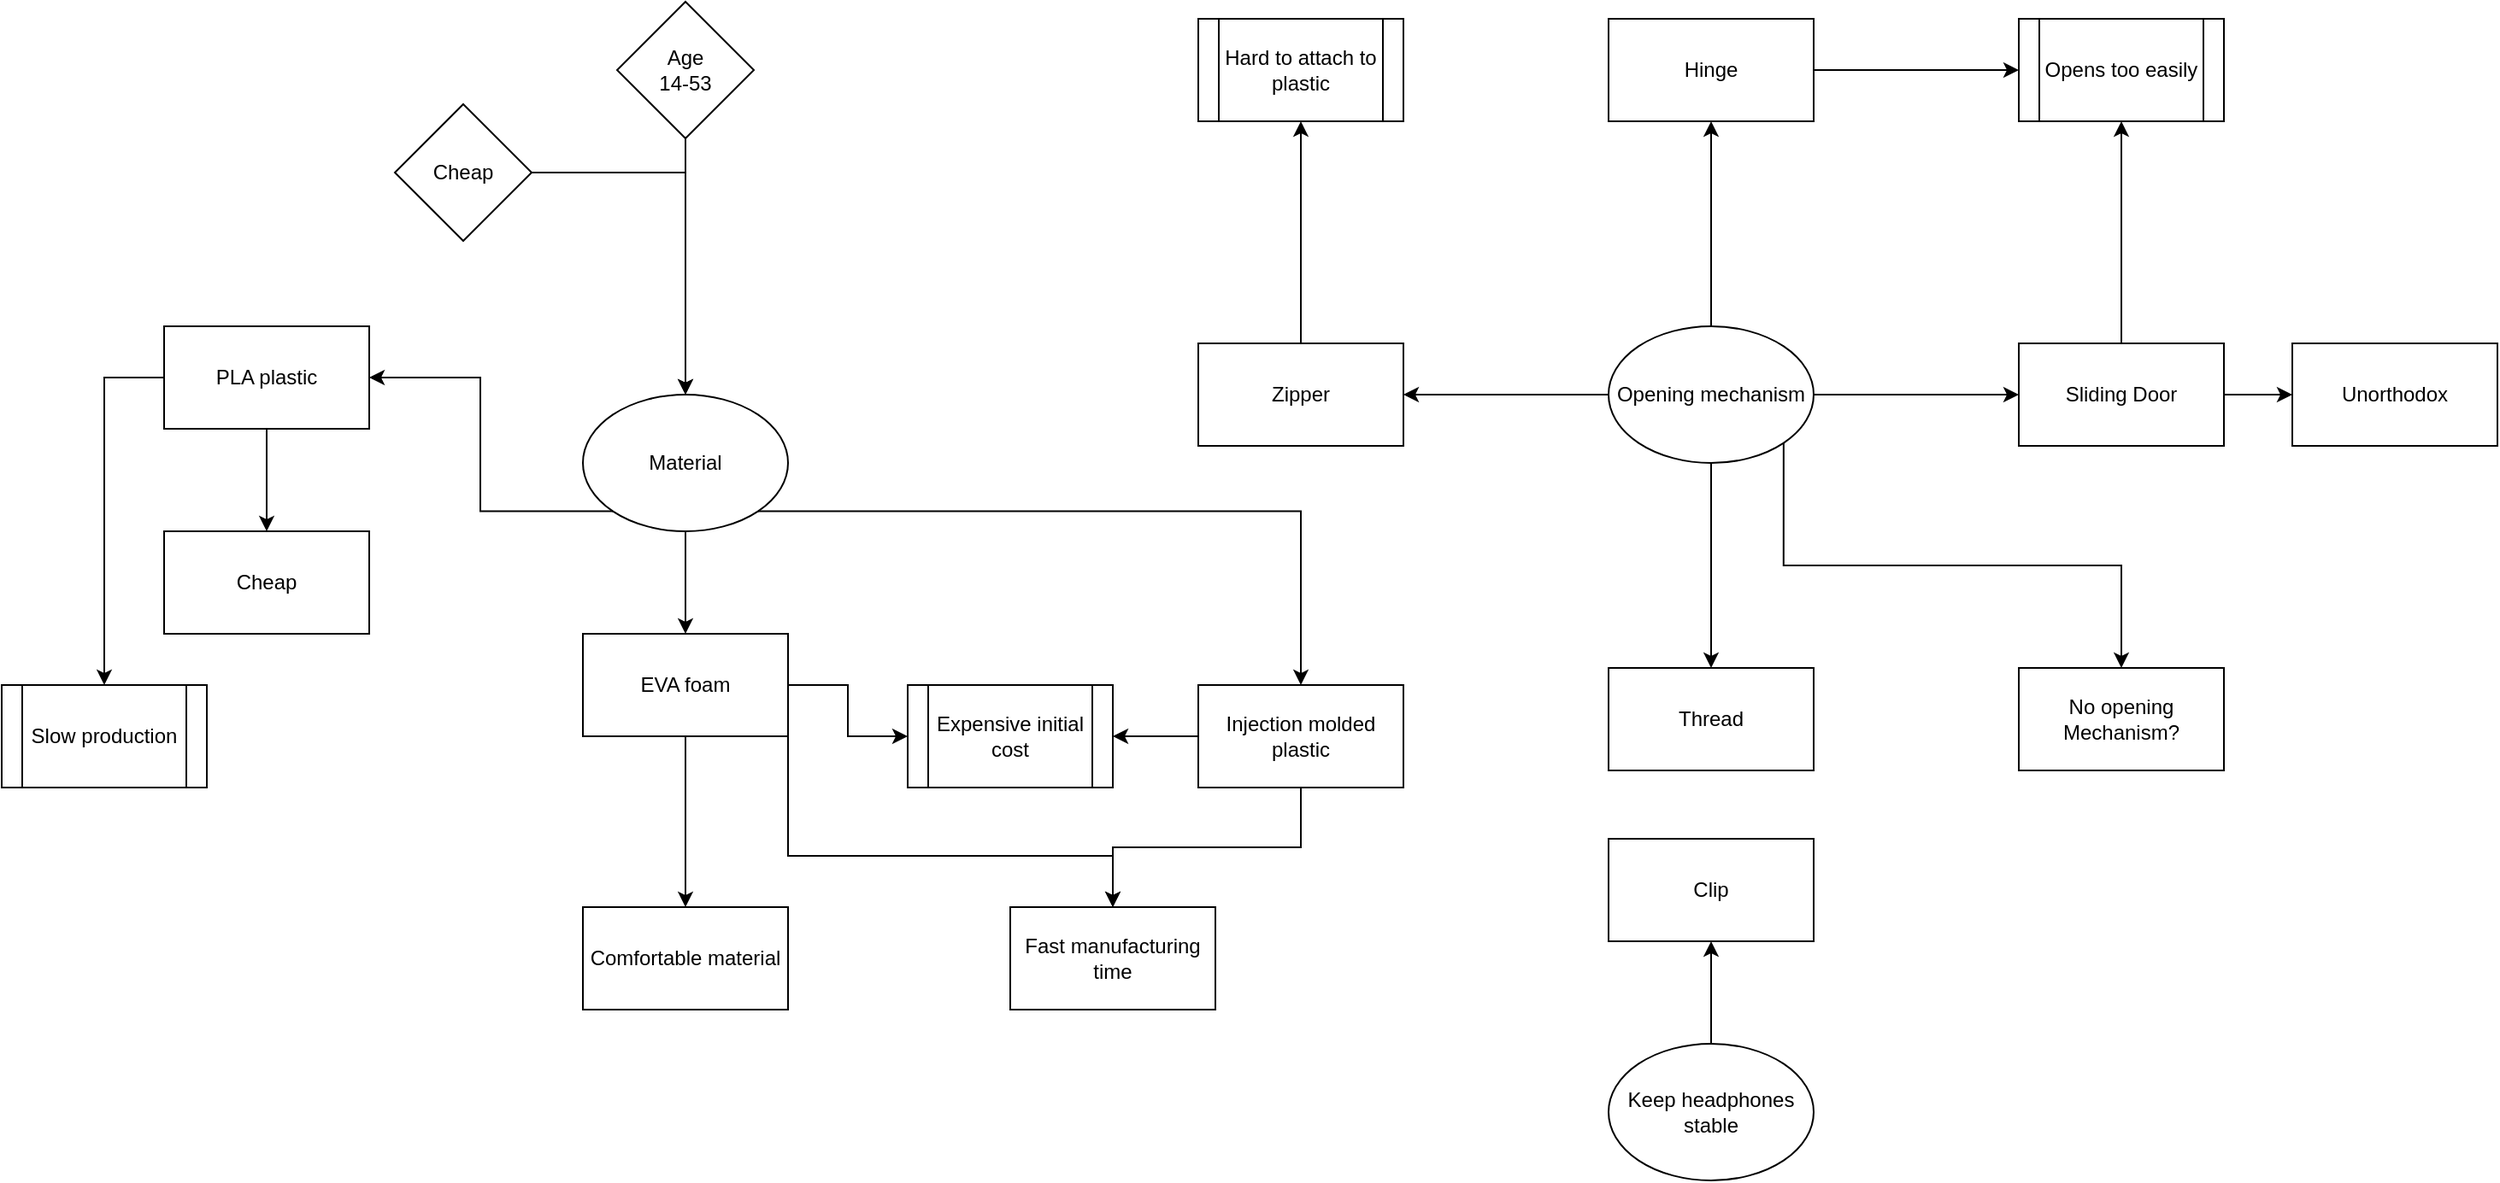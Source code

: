 <mxfile version="17.2.4" type="github">
  <diagram id="cJOhvKJvBS71cJmGWxQp" name="Page-1">
    <mxGraphModel dx="1888" dy="547" grid="1" gridSize="10" guides="1" tooltips="1" connect="1" arrows="1" fold="1" page="1" pageScale="1" pageWidth="850" pageHeight="1100" math="0" shadow="0">
      <root>
        <mxCell id="0" />
        <mxCell id="1" parent="0" />
        <mxCell id="LM6-bEIqiH72u2SKWRmv-3" style="edgeStyle=orthogonalEdgeStyle;rounded=0;orthogonalLoop=1;jettySize=auto;html=1;exitX=0;exitY=0.5;exitDx=0;exitDy=0;entryX=1;entryY=0.5;entryDx=0;entryDy=0;" edge="1" parent="1" source="LM6-bEIqiH72u2SKWRmv-1" target="LM6-bEIqiH72u2SKWRmv-2">
          <mxGeometry relative="1" as="geometry" />
        </mxCell>
        <mxCell id="LM6-bEIqiH72u2SKWRmv-5" style="edgeStyle=orthogonalEdgeStyle;rounded=0;orthogonalLoop=1;jettySize=auto;html=1;exitX=0.5;exitY=1;exitDx=0;exitDy=0;" edge="1" parent="1" source="LM6-bEIqiH72u2SKWRmv-1" target="LM6-bEIqiH72u2SKWRmv-4">
          <mxGeometry relative="1" as="geometry" />
        </mxCell>
        <mxCell id="LM6-bEIqiH72u2SKWRmv-7" style="edgeStyle=orthogonalEdgeStyle;rounded=0;orthogonalLoop=1;jettySize=auto;html=1;exitX=1;exitY=0.5;exitDx=0;exitDy=0;" edge="1" parent="1" source="LM6-bEIqiH72u2SKWRmv-1" target="LM6-bEIqiH72u2SKWRmv-6">
          <mxGeometry relative="1" as="geometry" />
        </mxCell>
        <mxCell id="LM6-bEIqiH72u2SKWRmv-9" style="edgeStyle=orthogonalEdgeStyle;rounded=0;orthogonalLoop=1;jettySize=auto;html=1;exitX=0.5;exitY=0;exitDx=0;exitDy=0;" edge="1" parent="1" source="LM6-bEIqiH72u2SKWRmv-1" target="LM6-bEIqiH72u2SKWRmv-8">
          <mxGeometry relative="1" as="geometry" />
        </mxCell>
        <mxCell id="LM6-bEIqiH72u2SKWRmv-21" style="edgeStyle=orthogonalEdgeStyle;rounded=0;orthogonalLoop=1;jettySize=auto;html=1;exitX=1;exitY=1;exitDx=0;exitDy=0;entryX=0.5;entryY=0;entryDx=0;entryDy=0;" edge="1" parent="1" source="LM6-bEIqiH72u2SKWRmv-1" target="LM6-bEIqiH72u2SKWRmv-18">
          <mxGeometry relative="1" as="geometry">
            <Array as="points">
              <mxPoint x="462" y="380" />
              <mxPoint x="660" y="380" />
            </Array>
          </mxGeometry>
        </mxCell>
        <mxCell id="LM6-bEIqiH72u2SKWRmv-1" value="Opening mechanism" style="ellipse;whiteSpace=wrap;html=1;" vertex="1" parent="1">
          <mxGeometry x="360" y="240" width="120" height="80" as="geometry" />
        </mxCell>
        <mxCell id="LM6-bEIqiH72u2SKWRmv-25" style="edgeStyle=orthogonalEdgeStyle;rounded=0;orthogonalLoop=1;jettySize=auto;html=1;exitX=0.5;exitY=0;exitDx=0;exitDy=0;entryX=0.5;entryY=1;entryDx=0;entryDy=0;" edge="1" parent="1" source="LM6-bEIqiH72u2SKWRmv-2" target="LM6-bEIqiH72u2SKWRmv-24">
          <mxGeometry relative="1" as="geometry" />
        </mxCell>
        <mxCell id="LM6-bEIqiH72u2SKWRmv-2" value="Zipper&lt;br&gt;" style="rounded=0;whiteSpace=wrap;html=1;" vertex="1" parent="1">
          <mxGeometry x="120" y="250" width="120" height="60" as="geometry" />
        </mxCell>
        <mxCell id="LM6-bEIqiH72u2SKWRmv-4" value="Thread" style="rounded=0;whiteSpace=wrap;html=1;" vertex="1" parent="1">
          <mxGeometry x="360" y="440" width="120" height="60" as="geometry" />
        </mxCell>
        <mxCell id="LM6-bEIqiH72u2SKWRmv-12" style="edgeStyle=orthogonalEdgeStyle;rounded=0;orthogonalLoop=1;jettySize=auto;html=1;exitX=1;exitY=0.5;exitDx=0;exitDy=0;entryX=0;entryY=0.5;entryDx=0;entryDy=0;" edge="1" parent="1" source="LM6-bEIqiH72u2SKWRmv-6" target="LM6-bEIqiH72u2SKWRmv-11">
          <mxGeometry relative="1" as="geometry" />
        </mxCell>
        <mxCell id="LM6-bEIqiH72u2SKWRmv-13" style="edgeStyle=orthogonalEdgeStyle;rounded=0;orthogonalLoop=1;jettySize=auto;html=1;exitX=0.5;exitY=0;exitDx=0;exitDy=0;entryX=0.5;entryY=1;entryDx=0;entryDy=0;" edge="1" parent="1" source="LM6-bEIqiH72u2SKWRmv-6">
          <mxGeometry relative="1" as="geometry">
            <mxPoint x="660" y="120" as="targetPoint" />
          </mxGeometry>
        </mxCell>
        <mxCell id="LM6-bEIqiH72u2SKWRmv-6" value="Sliding Door" style="rounded=0;whiteSpace=wrap;html=1;" vertex="1" parent="1">
          <mxGeometry x="600" y="250" width="120" height="60" as="geometry" />
        </mxCell>
        <mxCell id="LM6-bEIqiH72u2SKWRmv-14" style="edgeStyle=orthogonalEdgeStyle;rounded=0;orthogonalLoop=1;jettySize=auto;html=1;exitX=1;exitY=0.5;exitDx=0;exitDy=0;" edge="1" parent="1" source="LM6-bEIqiH72u2SKWRmv-8">
          <mxGeometry relative="1" as="geometry">
            <mxPoint x="600" y="90" as="targetPoint" />
          </mxGeometry>
        </mxCell>
        <mxCell id="LM6-bEIqiH72u2SKWRmv-8" value="Hinge" style="rounded=0;whiteSpace=wrap;html=1;" vertex="1" parent="1">
          <mxGeometry x="360" y="60" width="120" height="60" as="geometry" />
        </mxCell>
        <mxCell id="LM6-bEIqiH72u2SKWRmv-11" value="Unorthodox" style="rounded=0;whiteSpace=wrap;html=1;" vertex="1" parent="1">
          <mxGeometry x="760" y="250" width="120" height="60" as="geometry" />
        </mxCell>
        <mxCell id="LM6-bEIqiH72u2SKWRmv-17" value="Opens too easily" style="shape=process;whiteSpace=wrap;html=1;backgroundOutline=1;" vertex="1" parent="1">
          <mxGeometry x="600" y="60" width="120" height="60" as="geometry" />
        </mxCell>
        <mxCell id="LM6-bEIqiH72u2SKWRmv-18" value="No opening Mechanism?" style="rounded=0;whiteSpace=wrap;html=1;" vertex="1" parent="1">
          <mxGeometry x="600" y="440" width="120" height="60" as="geometry" />
        </mxCell>
        <mxCell id="LM6-bEIqiH72u2SKWRmv-24" value="Hard to attach to plastic" style="shape=process;whiteSpace=wrap;html=1;backgroundOutline=1;" vertex="1" parent="1">
          <mxGeometry x="120" y="60" width="120" height="60" as="geometry" />
        </mxCell>
        <mxCell id="LM6-bEIqiH72u2SKWRmv-38" style="edgeStyle=orthogonalEdgeStyle;rounded=0;orthogonalLoop=1;jettySize=auto;html=1;exitX=0;exitY=1;exitDx=0;exitDy=0;" edge="1" parent="1" source="LM6-bEIqiH72u2SKWRmv-26" target="LM6-bEIqiH72u2SKWRmv-34">
          <mxGeometry relative="1" as="geometry">
            <Array as="points">
              <mxPoint x="-300" y="348" />
            </Array>
          </mxGeometry>
        </mxCell>
        <mxCell id="LM6-bEIqiH72u2SKWRmv-40" style="edgeStyle=orthogonalEdgeStyle;rounded=0;orthogonalLoop=1;jettySize=auto;html=1;exitX=1;exitY=1;exitDx=0;exitDy=0;entryX=0.5;entryY=0;entryDx=0;entryDy=0;" edge="1" parent="1" source="LM6-bEIqiH72u2SKWRmv-26" target="LM6-bEIqiH72u2SKWRmv-39">
          <mxGeometry relative="1" as="geometry" />
        </mxCell>
        <mxCell id="LM6-bEIqiH72u2SKWRmv-57" style="edgeStyle=orthogonalEdgeStyle;rounded=0;orthogonalLoop=1;jettySize=auto;html=1;exitX=0.5;exitY=1;exitDx=0;exitDy=0;entryX=0.5;entryY=0;entryDx=0;entryDy=0;" edge="1" parent="1" source="LM6-bEIqiH72u2SKWRmv-26" target="LM6-bEIqiH72u2SKWRmv-35">
          <mxGeometry relative="1" as="geometry" />
        </mxCell>
        <mxCell id="LM6-bEIqiH72u2SKWRmv-26" value="Material" style="ellipse;whiteSpace=wrap;html=1;" vertex="1" parent="1">
          <mxGeometry x="-240" y="280" width="120" height="80" as="geometry" />
        </mxCell>
        <mxCell id="LM6-bEIqiH72u2SKWRmv-30" style="edgeStyle=orthogonalEdgeStyle;rounded=0;orthogonalLoop=1;jettySize=auto;html=1;exitX=0.5;exitY=1;exitDx=0;exitDy=0;entryX=0.5;entryY=0;entryDx=0;entryDy=0;" edge="1" parent="1" source="LM6-bEIqiH72u2SKWRmv-29" target="LM6-bEIqiH72u2SKWRmv-26">
          <mxGeometry relative="1" as="geometry" />
        </mxCell>
        <mxCell id="LM6-bEIqiH72u2SKWRmv-29" value="Age&lt;br&gt;14-53" style="rhombus;whiteSpace=wrap;html=1;" vertex="1" parent="1">
          <mxGeometry x="-220" y="50" width="80" height="80" as="geometry" />
        </mxCell>
        <mxCell id="LM6-bEIqiH72u2SKWRmv-33" style="edgeStyle=orthogonalEdgeStyle;rounded=0;orthogonalLoop=1;jettySize=auto;html=1;exitX=1;exitY=0.5;exitDx=0;exitDy=0;entryX=0.5;entryY=0;entryDx=0;entryDy=0;" edge="1" parent="1" source="LM6-bEIqiH72u2SKWRmv-31" target="LM6-bEIqiH72u2SKWRmv-26">
          <mxGeometry relative="1" as="geometry" />
        </mxCell>
        <mxCell id="LM6-bEIqiH72u2SKWRmv-31" value="Cheap&lt;br&gt;" style="rhombus;whiteSpace=wrap;html=1;" vertex="1" parent="1">
          <mxGeometry x="-350" y="110" width="80" height="80" as="geometry" />
        </mxCell>
        <mxCell id="LM6-bEIqiH72u2SKWRmv-47" style="edgeStyle=orthogonalEdgeStyle;rounded=0;orthogonalLoop=1;jettySize=auto;html=1;exitX=0;exitY=0.5;exitDx=0;exitDy=0;entryX=0.5;entryY=0;entryDx=0;entryDy=0;" edge="1" parent="1" source="LM6-bEIqiH72u2SKWRmv-34" target="LM6-bEIqiH72u2SKWRmv-45">
          <mxGeometry relative="1" as="geometry" />
        </mxCell>
        <mxCell id="LM6-bEIqiH72u2SKWRmv-49" style="edgeStyle=orthogonalEdgeStyle;rounded=0;orthogonalLoop=1;jettySize=auto;html=1;exitX=0.5;exitY=1;exitDx=0;exitDy=0;" edge="1" parent="1" source="LM6-bEIqiH72u2SKWRmv-34" target="LM6-bEIqiH72u2SKWRmv-48">
          <mxGeometry relative="1" as="geometry" />
        </mxCell>
        <mxCell id="LM6-bEIqiH72u2SKWRmv-34" value="PLA plastic" style="rounded=0;whiteSpace=wrap;html=1;" vertex="1" parent="1">
          <mxGeometry x="-485" y="240" width="120" height="60" as="geometry" />
        </mxCell>
        <mxCell id="LM6-bEIqiH72u2SKWRmv-51" style="edgeStyle=orthogonalEdgeStyle;rounded=0;orthogonalLoop=1;jettySize=auto;html=1;exitX=0.5;exitY=1;exitDx=0;exitDy=0;" edge="1" parent="1" source="LM6-bEIqiH72u2SKWRmv-35" target="LM6-bEIqiH72u2SKWRmv-50">
          <mxGeometry relative="1" as="geometry" />
        </mxCell>
        <mxCell id="LM6-bEIqiH72u2SKWRmv-58" style="edgeStyle=orthogonalEdgeStyle;rounded=0;orthogonalLoop=1;jettySize=auto;html=1;exitX=1;exitY=1;exitDx=0;exitDy=0;" edge="1" parent="1" source="LM6-bEIqiH72u2SKWRmv-35">
          <mxGeometry relative="1" as="geometry">
            <mxPoint x="70" y="580" as="targetPoint" />
            <Array as="points">
              <mxPoint x="-120" y="550" />
              <mxPoint x="70" y="550" />
            </Array>
          </mxGeometry>
        </mxCell>
        <mxCell id="LM6-bEIqiH72u2SKWRmv-59" style="edgeStyle=orthogonalEdgeStyle;rounded=0;orthogonalLoop=1;jettySize=auto;html=1;exitX=1;exitY=0.5;exitDx=0;exitDy=0;entryX=0;entryY=0.5;entryDx=0;entryDy=0;" edge="1" parent="1" source="LM6-bEIqiH72u2SKWRmv-35" target="LM6-bEIqiH72u2SKWRmv-42">
          <mxGeometry relative="1" as="geometry" />
        </mxCell>
        <mxCell id="LM6-bEIqiH72u2SKWRmv-35" value="EVA foam" style="rounded=0;whiteSpace=wrap;html=1;" vertex="1" parent="1">
          <mxGeometry x="-240" y="420" width="120" height="60" as="geometry" />
        </mxCell>
        <mxCell id="LM6-bEIqiH72u2SKWRmv-53" style="edgeStyle=orthogonalEdgeStyle;rounded=0;orthogonalLoop=1;jettySize=auto;html=1;exitX=0.5;exitY=1;exitDx=0;exitDy=0;entryX=0.5;entryY=0;entryDx=0;entryDy=0;" edge="1" parent="1" source="LM6-bEIqiH72u2SKWRmv-39" target="LM6-bEIqiH72u2SKWRmv-52">
          <mxGeometry relative="1" as="geometry" />
        </mxCell>
        <mxCell id="LM6-bEIqiH72u2SKWRmv-60" style="edgeStyle=orthogonalEdgeStyle;rounded=0;orthogonalLoop=1;jettySize=auto;html=1;exitX=0;exitY=0.5;exitDx=0;exitDy=0;entryX=1;entryY=0.5;entryDx=0;entryDy=0;" edge="1" parent="1" source="LM6-bEIqiH72u2SKWRmv-39" target="LM6-bEIqiH72u2SKWRmv-42">
          <mxGeometry relative="1" as="geometry" />
        </mxCell>
        <mxCell id="LM6-bEIqiH72u2SKWRmv-39" value="Injection molded plastic" style="rounded=0;whiteSpace=wrap;html=1;" vertex="1" parent="1">
          <mxGeometry x="120" y="450" width="120" height="60" as="geometry" />
        </mxCell>
        <mxCell id="LM6-bEIqiH72u2SKWRmv-42" value="Expensive initial cost" style="shape=process;whiteSpace=wrap;html=1;backgroundOutline=1;" vertex="1" parent="1">
          <mxGeometry x="-50" y="450" width="120" height="60" as="geometry" />
        </mxCell>
        <mxCell id="LM6-bEIqiH72u2SKWRmv-45" value="Slow production" style="shape=process;whiteSpace=wrap;html=1;backgroundOutline=1;" vertex="1" parent="1">
          <mxGeometry x="-580" y="450" width="120" height="60" as="geometry" />
        </mxCell>
        <mxCell id="LM6-bEIqiH72u2SKWRmv-48" value="Cheap" style="rounded=0;whiteSpace=wrap;html=1;" vertex="1" parent="1">
          <mxGeometry x="-485" y="360" width="120" height="60" as="geometry" />
        </mxCell>
        <mxCell id="LM6-bEIqiH72u2SKWRmv-50" value="Comfortable material" style="rounded=0;whiteSpace=wrap;html=1;" vertex="1" parent="1">
          <mxGeometry x="-240" y="580" width="120" height="60" as="geometry" />
        </mxCell>
        <mxCell id="LM6-bEIqiH72u2SKWRmv-52" value="Fast manufacturing time" style="rounded=0;whiteSpace=wrap;html=1;" vertex="1" parent="1">
          <mxGeometry x="10" y="580" width="120" height="60" as="geometry" />
        </mxCell>
        <mxCell id="LM6-bEIqiH72u2SKWRmv-64" style="edgeStyle=orthogonalEdgeStyle;rounded=0;orthogonalLoop=1;jettySize=auto;html=1;exitX=0.5;exitY=0;exitDx=0;exitDy=0;" edge="1" parent="1" source="LM6-bEIqiH72u2SKWRmv-61" target="LM6-bEIqiH72u2SKWRmv-63">
          <mxGeometry relative="1" as="geometry" />
        </mxCell>
        <mxCell id="LM6-bEIqiH72u2SKWRmv-61" value="Keep headphones stable" style="ellipse;whiteSpace=wrap;html=1;" vertex="1" parent="1">
          <mxGeometry x="360" y="660" width="120" height="80" as="geometry" />
        </mxCell>
        <mxCell id="LM6-bEIqiH72u2SKWRmv-63" value="Clip" style="rounded=0;whiteSpace=wrap;html=1;" vertex="1" parent="1">
          <mxGeometry x="360" y="540" width="120" height="60" as="geometry" />
        </mxCell>
      </root>
    </mxGraphModel>
  </diagram>
</mxfile>
